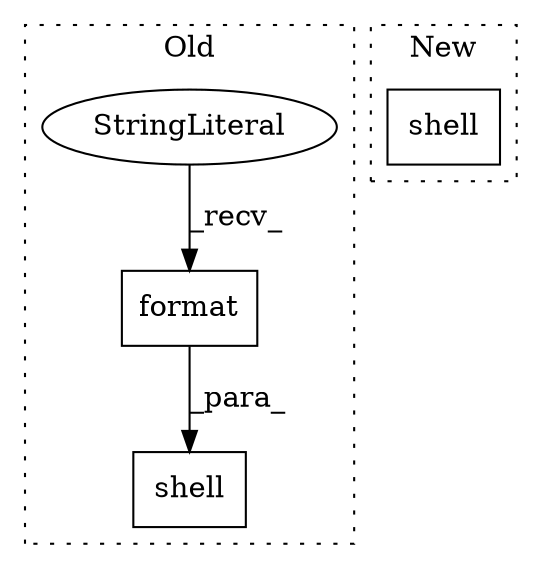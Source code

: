 digraph G {
subgraph cluster0 {
1 [label="format" a="32" s="2460,2478" l="7,1" shape="box"];
3 [label="shell" a="32" s="2395,2479" l="6,1" shape="box"];
4 [label="StringLiteral" a="45" s="2401" l="58" shape="ellipse"];
label = "Old";
style="dotted";
}
subgraph cluster1 {
2 [label="shell" a="32" s="2335" l="7" shape="box"];
label = "New";
style="dotted";
}
1 -> 3 [label="_para_"];
4 -> 1 [label="_recv_"];
}